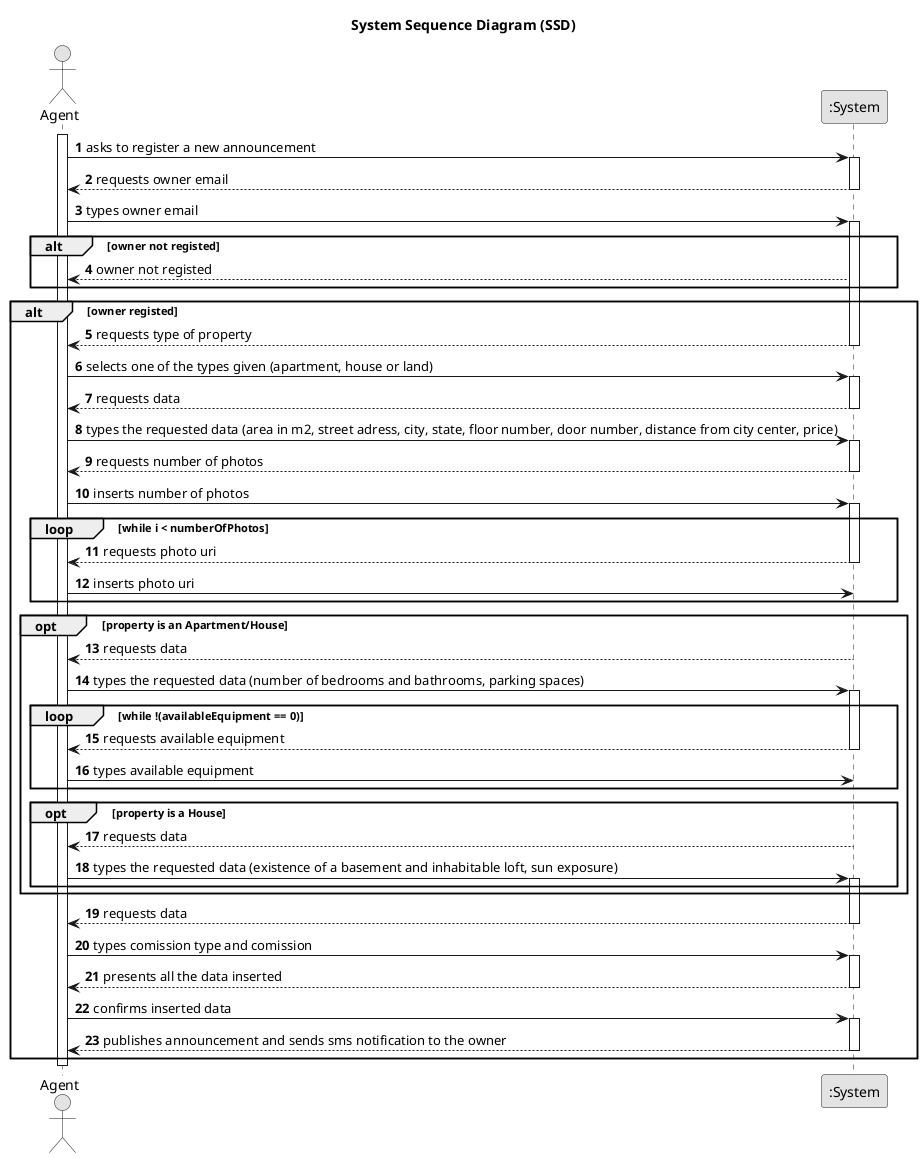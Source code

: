 @startuml
skinparam monochrome true
skinparam packageStyle rectangle
skinparam shadowing false

title System Sequence Diagram (SSD)

autonumber

actor "Agent" as Agent
participant ":System" as System

activate Agent

    Agent -> System : asks to register a new announcement

    activate System

        System --> Agent : requests owner email

    deactivate System

    Agent -> System : types owner email

    activate System

    alt owner not registed

    System --> Agent : owner not registed

    end alt

    alt owner registed

        System --> Agent : requests type of property

    deactivate System

    Agent -> System : selects one of the types given (apartment, house or land)

    activate System

        System --> Agent : requests data

    deactivate System

    Agent -> System : types the requested data (area in m2, street adress, city, state, floor number, door number, distance from city center, price)

    activate System

    System --> Agent : requests number of photos

    deactivate System

    Agent -> System : inserts number of photos

    loop while i < numberOfPhotos

    activate System

    System --> Agent : requests photo uri

    deactivate System

    Agent -> System : inserts photo uri

    end loop

    opt property is an Apartment/House

        activate System

        System --> Agent : requests data

        deactivate System

        Agent -> System : types the requested data (number of bedrooms and bathrooms, parking spaces)

        loop while !(availableEquipment == 0)

        activate System

                System --> Agent : requests available equipment

        deactivate System

        Agent -> System : types available equipment

        end loop

        opt property is a House

            activate System

            System --> Agent : requests data

            deactivate System

            Agent -> System : types the requested data (existence of a basement and inhabitable loft, sun exposure)

            activate System

        end opt

    end opt

            System --> Agent : requests data

            deactivate System

            Agent -> System : types comission type and comission

            activate System

        System --> Agent : presents all the data inserted

    deactivate System

    Agent -> System : confirms inserted data

    activate System

        System --> Agent : publishes announcement and sends sms notification to the owner

    deactivate System
end alt
deactivate Agent


@enduml